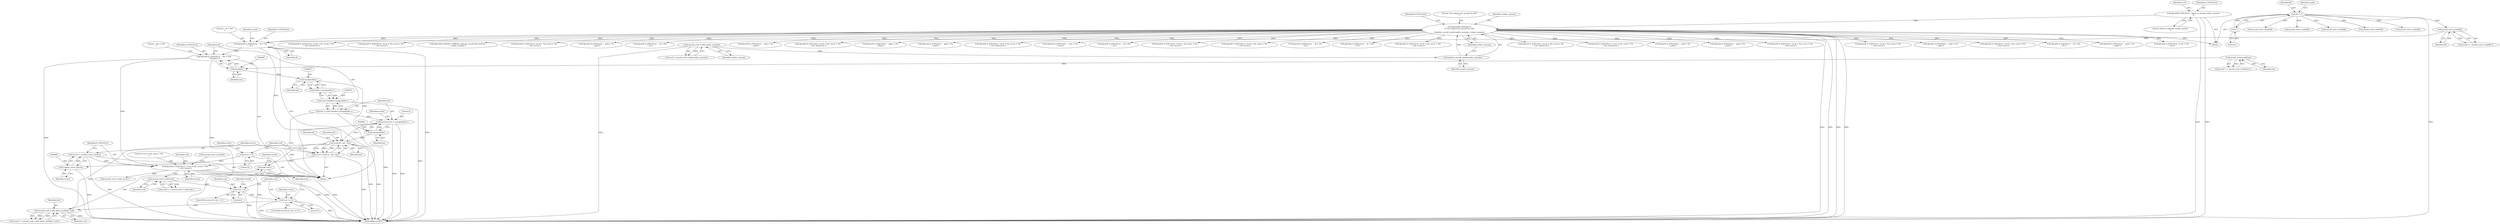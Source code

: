 digraph "0_htcondor_5e5571d1a431eb3c61977b6dd6ec90186ef79867_4@API" {
"1000937" [label="(Call,free( buf ))"];
"1000893" [label="(Call,read( fd , buf , len))"];
"1000853" [label="(Call,dprintf( D_SYSCALLS, \"  fd = %d\n\", fd ))"];
"1000224" [label="(Call,dprintf(D_SYSCALLS,\n\t\t\"Got request for syscall %s (%d)\n\",\n\t\tshadow_syscall_name(condor_sysnum), condor_sysnum))"];
"1000158" [label="(Call,dprintf(D_SYSCALLS, \"About to decode condor_sysnum\n\"))"];
"1000227" [label="(Call,shadow_syscall_name(condor_sysnum))"];
"1000163" [label="(Call,syscall_sock->code(condor_sysnum))"];
"1000849" [label="(Call,syscall_sock->code(fd))"];
"1000120" [label="(Call,fd = -1)"];
"1000122" [label="(Call,-1)"];
"1000877" [label="(Call,memset( buf, 0, (unsigned)len ))"];
"1000869" [label="(Call,buf = (void *)malloc( (unsigned)len ))"];
"1000871" [label="(Call,(void *)malloc( (unsigned)len ))"];
"1000873" [label="(Call,malloc( (unsigned)len ))"];
"1000874" [label="(Call,(unsigned)len)"];
"1000866" [label="(Call,(long)len)"];
"1000859" [label="(Call,syscall_sock->code(len))"];
"1000880" [label="(Call,(unsigned)len)"];
"1000932" [label="(Call,syscall_sock->code_bytes_bool(buf, rval))"];
"1000926" [label="(Call,rval >= 0)"];
"1000915" [label="(Call,rval < 0)"];
"1000910" [label="(Call,syscall_sock->code(rval))"];
"1000902" [label="(Call,dprintf( D_SYSCALLS, \"\trval = %d, errno = %d\n\", rval, terrno ))"];
"1000863" [label="(Call,dprintf( D_SYSCALLS, \"  len = %ld\n\", (long)len ))"];
"1000891" [label="(Call,rval = read( fd , buf , len))"];
"1000897" [label="(Call,terrno = (condor_errno_t)errno)"];
"1000899" [label="(Call,(condor_errno_t)errno)"];
"1000888" [label="(Call,errno = 0)"];
"1000637" [label="(Call,dprintf( D_SYSCALLS, \"\trval = %d, errno = %d\n\", rval, terrno ))"];
"1001470" [label="(Call,dprintf( D_SYSCALLS, \"  path = %s\n\", path ))"];
"1000930" [label="(Call,result = ( syscall_sock->code_bytes_bool(buf, rval) ))"];
"1000910" [label="(Call,syscall_sock->code(rval))"];
"1000227" [label="(Call,shadow_syscall_name(condor_sysnum))"];
"1001538" [label="(Call,syscall_sock->code(fd))"];
"1000938" [label="(Identifier,buf)"];
"1001051" [label="(Call,syscall_sock->code(fd))"];
"1001339" [label="(Call,dprintf( D_SYSCALLS, \"\trval = %d, errno = %d\n\", rval, terrno ))"];
"1000878" [label="(Identifier,buf)"];
"1000884" [label="(Identifier,result)"];
"1000873" [label="(Call,malloc( (unsigned)len ))"];
"1000928" [label="(Literal,0)"];
"1000905" [label="(Identifier,rval)"];
"1000793" [label="(Call,dprintf( D_SYSCALLS, \"  fd = %d\n\", fd ))"];
"1000915" [label="(Call,rval < 0)"];
"1000161" [label="(Call,rval = syscall_sock->code(condor_sysnum))"];
"1000877" [label="(Call,memset( buf, 0, (unsigned)len ))"];
"1000374" [label="(Call,dprintf( D_SYSCALLS, \"\trval = %d, errno = %d\n\", rval, terrno ))"];
"1000107" [label="(Block,)"];
"1000908" [label="(Call,result = ( syscall_sock->code(rval) ))"];
"1000927" [label="(Identifier,rval)"];
"1002289" [label="(Call,dprintf( D_SYSCALLS, \"  path = %s\n\", path ))"];
"1001682" [label="(Call,dprintf( D_SYSCALLS, \"\trval = %d\n\", rval ))"];
"1000859" [label="(Call,syscall_sock->code(len))"];
"1001623" [label="(Call,dprintf( D_SYSCALLS, \"\trval = %d, errno = %d\n\", rval, (int)terrno ))"];
"1000865" [label="(Literal,\"  len = %ld\n\")"];
"1000921" [label="(Call,syscall_sock->code( terrno ))"];
"1000925" [label="(ControlStructure,if( rval >= 0 ))"];
"1000860" [label="(Identifier,len)"];
"1000856" [label="(Identifier,fd)"];
"1000937" [label="(Call,free( buf ))"];
"1000589" [label="(Call,dprintf( D_SYSCALLS, \"\trval = %d, errno = %d\n\", rval, terrno ))"];
"1002463" [label="(Call,dprintf(D_ALWAYS, \"ERROR: unknown syscall %d received\n\", condor_sysnum ))"];
"1000920" [label="(Identifier,result)"];
"1000441" [label="(Call,dprintf( D_SYSCALLS, \"\trval = %d, errno = %d\n\", rval, terrno ))"];
"1000902" [label="(Call,dprintf( D_SYSCALLS, \"\trval = %d, errno = %d\n\", rval, terrno ))"];
"1000789" [label="(Call,syscall_sock->code(fd))"];
"1000888" [label="(Call,errno = 0)"];
"1000940" [label="(Identifier,result)"];
"1000120" [label="(Call,fd = -1)"];
"1000845" [label="(Block,)"];
"1001141" [label="(Call,dprintf( D_SYSCALLS, \"  path = %s\n\", path ))"];
"1000225" [label="(Identifier,D_SYSCALLS)"];
"1000162" [label="(Identifier,rval)"];
"1000906" [label="(Identifier,terrno)"];
"1000903" [label="(Identifier,D_SYSCALLS)"];
"1000934" [label="(Identifier,rval)"];
"1000854" [label="(Identifier,D_SYSCALLS)"];
"1000160" [label="(Literal,\"About to decode condor_sysnum\n\")"];
"1000894" [label="(Identifier,fd)"];
"1000889" [label="(Identifier,errno)"];
"1000164" [label="(Identifier,condor_sysnum)"];
"1000880" [label="(Call,(unsigned)len)"];
"1000871" [label="(Call,(void *)malloc( (unsigned)len ))"];
"1000896" [label="(Identifier,len)"];
"1000121" [label="(Identifier,fd)"];
"1000931" [label="(Identifier,result)"];
"1000863" [label="(Call,dprintf( D_SYSCALLS, \"  len = %ld\n\", (long)len ))"];
"1001055" [label="(Call,dprintf( D_SYSCALLS, \"  fd = %d\n\", fd ))"];
"1000850" [label="(Identifier,fd)"];
"1000901" [label="(Identifier,errno)"];
"1002373" [label="(Call,dprintf( D_SYSCALLS, \"  path = %s\n\", path ))"];
"1001730" [label="(Call,dprintf( D_SYSCALLS, \"\trval = %d, errno = %d\n\", rval, (int)terrno ))"];
"1000916" [label="(Identifier,rval)"];
"1000677" [label="(Call,dprintf( D_SYSCALLS, \"  flags = %d\n\", flags ))"];
"1002472" [label="(MethodReturn,RET)"];
"1000857" [label="(Call,result = ( syscall_sock->code(len) ))"];
"1000917" [label="(Literal,0)"];
"1000907" [label="(Call,syscall_sock->encode())"];
"1000898" [label="(Identifier,terrno)"];
"1001380" [label="(Call,dprintf( D_SYSCALLS, \"  path = %s\n\", path ))"];
"1000932" [label="(Call,syscall_sock->code_bytes_bool(buf, rval))"];
"1000870" [label="(Identifier,buf)"];
"1000904" [label="(Literal,\"\trval = %d, errno = %d\n\")"];
"1000122" [label="(Call,-1)"];
"1000853" [label="(Call,dprintf( D_SYSCALLS, \"  fd = %d\n\", fd ))"];
"1000847" [label="(Call,result = ( syscall_sock->code(fd) ))"];
"1001885" [label="(Call,dprintf( D_SYSCALLS, \"\trval = %d, errno = %d\n\", rval, (int)terrno ))"];
"1000226" [label="(Literal,\"Got request for syscall %s (%d)\n\")"];
"1001225" [label="(Call,dprintf( D_SYSCALLS, \"  from = %s\n\", from ))"];
"1000159" [label="(Identifier,D_SYSCALLS)"];
"1000855" [label="(Literal,\"  fd = %d\n\")"];
"1000955" [label="(Call,dprintf( D_SYSCALLS, \"  fd = %d\n\", fd ))"];
"1000892" [label="(Identifier,rval)"];
"1000868" [label="(Identifier,len)"];
"1000893" [label="(Call,read( fd , buf , len))"];
"1000849" [label="(Call,syscall_sock->code(fd))"];
"1000864" [label="(Identifier,D_SYSCALLS)"];
"1000530" [label="(Call,dprintf( D_SYSCALLS, \"\trval = %d, errno = %d\n\", rval, terrno ))"];
"1000951" [label="(Call,syscall_sock->code(fd))"];
"1000890" [label="(Literal,0)"];
"1000319" [label="(Call,dprintf( D_SYSCALLS, \"\trval = %d, errno = %d\n\", rval, terrno ))"];
"1000914" [label="(ControlStructure,if( rval < 0 ))"];
"1000231" [label="(Identifier,condor_sysnum)"];
"1000876" [label="(Identifier,len)"];
"1002018" [label="(Call,dprintf( D_SYSCALLS, \"  fd = %d\n\", fd ))"];
"1000869" [label="(Call,buf = (void *)malloc( (unsigned)len ))"];
"1000933" [label="(Identifier,buf)"];
"1000158" [label="(Call,dprintf(D_SYSCALLS, \"About to decode condor_sysnum\n\"))"];
"1000126" [label="(Identifier,mode)"];
"1000926" [label="(Call,rval >= 0)"];
"1001542" [label="(Call,dprintf( D_SYSCALLS, \"  fs = %d\n\", fd ))"];
"1000228" [label="(Identifier,condor_sysnum)"];
"1000866" [label="(Call,(long)len)"];
"1000261" [label="(Call,dprintf( D_SYSCALLS, \"\trval = %d, errno = %d\n\", rval, terrno ))"];
"1000229" [label="(Identifier,condor_sysnum)"];
"1000163" [label="(Call,syscall_sock->code(condor_sysnum))"];
"1002014" [label="(Call,syscall_sock->code(fd))"];
"1001814" [label="(Call,dprintf( D_SYSCALLS, \"\trval = %d, errno = %d\n\", rval, (int)terrno ))"];
"1000224" [label="(Call,dprintf(D_SYSCALLS,\n\t\t\"Got request for syscall %s (%d)\n\",\n\t\tshadow_syscall_name(condor_sysnum), condor_sysnum))"];
"1000874" [label="(Call,(unsigned)len)"];
"1001961" [label="(Call,dprintf( D_SYSCALLS, \"\trval = %d, errno = %d\n\", rval, (int)terrno ))"];
"1000858" [label="(Identifier,result)"];
"1000879" [label="(Literal,0)"];
"1002112" [label="(Call,dprintf( D_SYSCALLS, \"  path = %s\n\", path ))"];
"1000895" [label="(Identifier,buf)"];
"1000891" [label="(Call,rval = read( fd , buf , len))"];
"1000882" [label="(Identifier,len)"];
"1000911" [label="(Identifier,rval)"];
"1000123" [label="(Literal,1)"];
"1000899" [label="(Call,(condor_errno_t)errno)"];
"1002215" [label="(Call,dprintf( D_SYSCALLS, \"  path = %s\n\", path ))"];
"1000897" [label="(Call,terrno = (condor_errno_t)errno)"];
"1000937" -> "1000845"  [label="AST: "];
"1000937" -> "1000938"  [label="CFG: "];
"1000938" -> "1000937"  [label="AST: "];
"1000940" -> "1000937"  [label="CFG: "];
"1000937" -> "1002472"  [label="DDG: "];
"1000893" -> "1000937"  [label="DDG: "];
"1000932" -> "1000937"  [label="DDG: "];
"1000893" -> "1000891"  [label="AST: "];
"1000893" -> "1000896"  [label="CFG: "];
"1000894" -> "1000893"  [label="AST: "];
"1000895" -> "1000893"  [label="AST: "];
"1000896" -> "1000893"  [label="AST: "];
"1000891" -> "1000893"  [label="CFG: "];
"1000893" -> "1002472"  [label="DDG: "];
"1000893" -> "1002472"  [label="DDG: "];
"1000893" -> "1000891"  [label="DDG: "];
"1000893" -> "1000891"  [label="DDG: "];
"1000893" -> "1000891"  [label="DDG: "];
"1000853" -> "1000893"  [label="DDG: "];
"1000877" -> "1000893"  [label="DDG: "];
"1000880" -> "1000893"  [label="DDG: "];
"1000893" -> "1000932"  [label="DDG: "];
"1000853" -> "1000845"  [label="AST: "];
"1000853" -> "1000856"  [label="CFG: "];
"1000854" -> "1000853"  [label="AST: "];
"1000855" -> "1000853"  [label="AST: "];
"1000856" -> "1000853"  [label="AST: "];
"1000858" -> "1000853"  [label="CFG: "];
"1000853" -> "1002472"  [label="DDG: "];
"1000224" -> "1000853"  [label="DDG: "];
"1000849" -> "1000853"  [label="DDG: "];
"1000853" -> "1000863"  [label="DDG: "];
"1000224" -> "1000107"  [label="AST: "];
"1000224" -> "1000229"  [label="CFG: "];
"1000225" -> "1000224"  [label="AST: "];
"1000226" -> "1000224"  [label="AST: "];
"1000227" -> "1000224"  [label="AST: "];
"1000229" -> "1000224"  [label="AST: "];
"1000231" -> "1000224"  [label="CFG: "];
"1000224" -> "1002472"  [label="DDG: "];
"1000224" -> "1002472"  [label="DDG: "];
"1000224" -> "1002472"  [label="DDG: "];
"1000224" -> "1002472"  [label="DDG: "];
"1000158" -> "1000224"  [label="DDG: "];
"1000227" -> "1000224"  [label="DDG: "];
"1000224" -> "1000261"  [label="DDG: "];
"1000224" -> "1000319"  [label="DDG: "];
"1000224" -> "1000374"  [label="DDG: "];
"1000224" -> "1000441"  [label="DDG: "];
"1000224" -> "1000530"  [label="DDG: "];
"1000224" -> "1000589"  [label="DDG: "];
"1000224" -> "1000637"  [label="DDG: "];
"1000224" -> "1000677"  [label="DDG: "];
"1000224" -> "1000793"  [label="DDG: "];
"1000224" -> "1000955"  [label="DDG: "];
"1000224" -> "1001055"  [label="DDG: "];
"1000224" -> "1001141"  [label="DDG: "];
"1000224" -> "1001225"  [label="DDG: "];
"1000224" -> "1001339"  [label="DDG: "];
"1000224" -> "1001380"  [label="DDG: "];
"1000224" -> "1001470"  [label="DDG: "];
"1000224" -> "1001542"  [label="DDG: "];
"1000224" -> "1001623"  [label="DDG: "];
"1000224" -> "1001682"  [label="DDG: "];
"1000224" -> "1001730"  [label="DDG: "];
"1000224" -> "1001814"  [label="DDG: "];
"1000224" -> "1001885"  [label="DDG: "];
"1000224" -> "1001961"  [label="DDG: "];
"1000224" -> "1002018"  [label="DDG: "];
"1000224" -> "1002112"  [label="DDG: "];
"1000224" -> "1002215"  [label="DDG: "];
"1000224" -> "1002289"  [label="DDG: "];
"1000224" -> "1002373"  [label="DDG: "];
"1000224" -> "1002463"  [label="DDG: "];
"1000158" -> "1000107"  [label="AST: "];
"1000158" -> "1000160"  [label="CFG: "];
"1000159" -> "1000158"  [label="AST: "];
"1000160" -> "1000158"  [label="AST: "];
"1000162" -> "1000158"  [label="CFG: "];
"1000158" -> "1002472"  [label="DDG: "];
"1000158" -> "1002472"  [label="DDG: "];
"1000227" -> "1000228"  [label="CFG: "];
"1000228" -> "1000227"  [label="AST: "];
"1000229" -> "1000227"  [label="CFG: "];
"1000163" -> "1000227"  [label="DDG: "];
"1000163" -> "1000161"  [label="AST: "];
"1000163" -> "1000164"  [label="CFG: "];
"1000164" -> "1000163"  [label="AST: "];
"1000161" -> "1000163"  [label="CFG: "];
"1000163" -> "1002472"  [label="DDG: "];
"1000163" -> "1000161"  [label="DDG: "];
"1000849" -> "1000847"  [label="AST: "];
"1000849" -> "1000850"  [label="CFG: "];
"1000850" -> "1000849"  [label="AST: "];
"1000847" -> "1000849"  [label="CFG: "];
"1000849" -> "1000847"  [label="DDG: "];
"1000120" -> "1000849"  [label="DDG: "];
"1000120" -> "1000107"  [label="AST: "];
"1000120" -> "1000122"  [label="CFG: "];
"1000121" -> "1000120"  [label="AST: "];
"1000122" -> "1000120"  [label="AST: "];
"1000126" -> "1000120"  [label="CFG: "];
"1000120" -> "1002472"  [label="DDG: "];
"1000122" -> "1000120"  [label="DDG: "];
"1000120" -> "1000789"  [label="DDG: "];
"1000120" -> "1000951"  [label="DDG: "];
"1000120" -> "1001051"  [label="DDG: "];
"1000120" -> "1001538"  [label="DDG: "];
"1000120" -> "1002014"  [label="DDG: "];
"1000122" -> "1000123"  [label="CFG: "];
"1000123" -> "1000122"  [label="AST: "];
"1000877" -> "1000845"  [label="AST: "];
"1000877" -> "1000880"  [label="CFG: "];
"1000878" -> "1000877"  [label="AST: "];
"1000879" -> "1000877"  [label="AST: "];
"1000880" -> "1000877"  [label="AST: "];
"1000884" -> "1000877"  [label="CFG: "];
"1000877" -> "1002472"  [label="DDG: "];
"1000877" -> "1002472"  [label="DDG: "];
"1000869" -> "1000877"  [label="DDG: "];
"1000880" -> "1000877"  [label="DDG: "];
"1000869" -> "1000845"  [label="AST: "];
"1000869" -> "1000871"  [label="CFG: "];
"1000870" -> "1000869"  [label="AST: "];
"1000871" -> "1000869"  [label="AST: "];
"1000878" -> "1000869"  [label="CFG: "];
"1000869" -> "1002472"  [label="DDG: "];
"1000871" -> "1000869"  [label="DDG: "];
"1000871" -> "1000873"  [label="CFG: "];
"1000872" -> "1000871"  [label="AST: "];
"1000873" -> "1000871"  [label="AST: "];
"1000871" -> "1002472"  [label="DDG: "];
"1000873" -> "1000871"  [label="DDG: "];
"1000873" -> "1000874"  [label="CFG: "];
"1000874" -> "1000873"  [label="AST: "];
"1000874" -> "1000873"  [label="DDG: "];
"1000874" -> "1000876"  [label="CFG: "];
"1000875" -> "1000874"  [label="AST: "];
"1000876" -> "1000874"  [label="AST: "];
"1000866" -> "1000874"  [label="DDG: "];
"1000874" -> "1000880"  [label="DDG: "];
"1000866" -> "1000863"  [label="AST: "];
"1000866" -> "1000868"  [label="CFG: "];
"1000867" -> "1000866"  [label="AST: "];
"1000868" -> "1000866"  [label="AST: "];
"1000863" -> "1000866"  [label="CFG: "];
"1000866" -> "1000863"  [label="DDG: "];
"1000859" -> "1000866"  [label="DDG: "];
"1000859" -> "1000857"  [label="AST: "];
"1000859" -> "1000860"  [label="CFG: "];
"1000860" -> "1000859"  [label="AST: "];
"1000857" -> "1000859"  [label="CFG: "];
"1000859" -> "1000857"  [label="DDG: "];
"1000880" -> "1000882"  [label="CFG: "];
"1000881" -> "1000880"  [label="AST: "];
"1000882" -> "1000880"  [label="AST: "];
"1000932" -> "1000930"  [label="AST: "];
"1000932" -> "1000934"  [label="CFG: "];
"1000933" -> "1000932"  [label="AST: "];
"1000934" -> "1000932"  [label="AST: "];
"1000930" -> "1000932"  [label="CFG: "];
"1000932" -> "1002472"  [label="DDG: "];
"1000932" -> "1000930"  [label="DDG: "];
"1000932" -> "1000930"  [label="DDG: "];
"1000926" -> "1000932"  [label="DDG: "];
"1000926" -> "1000925"  [label="AST: "];
"1000926" -> "1000928"  [label="CFG: "];
"1000927" -> "1000926"  [label="AST: "];
"1000928" -> "1000926"  [label="AST: "];
"1000931" -> "1000926"  [label="CFG: "];
"1000938" -> "1000926"  [label="CFG: "];
"1000926" -> "1002472"  [label="DDG: "];
"1000926" -> "1002472"  [label="DDG: "];
"1000915" -> "1000926"  [label="DDG: "];
"1000915" -> "1000914"  [label="AST: "];
"1000915" -> "1000917"  [label="CFG: "];
"1000916" -> "1000915"  [label="AST: "];
"1000917" -> "1000915"  [label="AST: "];
"1000920" -> "1000915"  [label="CFG: "];
"1000927" -> "1000915"  [label="CFG: "];
"1000915" -> "1002472"  [label="DDG: "];
"1000910" -> "1000915"  [label="DDG: "];
"1000910" -> "1000908"  [label="AST: "];
"1000910" -> "1000911"  [label="CFG: "];
"1000911" -> "1000910"  [label="AST: "];
"1000908" -> "1000910"  [label="CFG: "];
"1000910" -> "1000908"  [label="DDG: "];
"1000902" -> "1000910"  [label="DDG: "];
"1000902" -> "1000845"  [label="AST: "];
"1000902" -> "1000906"  [label="CFG: "];
"1000903" -> "1000902"  [label="AST: "];
"1000904" -> "1000902"  [label="AST: "];
"1000905" -> "1000902"  [label="AST: "];
"1000906" -> "1000902"  [label="AST: "];
"1000907" -> "1000902"  [label="CFG: "];
"1000902" -> "1002472"  [label="DDG: "];
"1000902" -> "1002472"  [label="DDG: "];
"1000902" -> "1002472"  [label="DDG: "];
"1000863" -> "1000902"  [label="DDG: "];
"1000891" -> "1000902"  [label="DDG: "];
"1000897" -> "1000902"  [label="DDG: "];
"1000902" -> "1000921"  [label="DDG: "];
"1000863" -> "1000845"  [label="AST: "];
"1000864" -> "1000863"  [label="AST: "];
"1000865" -> "1000863"  [label="AST: "];
"1000870" -> "1000863"  [label="CFG: "];
"1000863" -> "1002472"  [label="DDG: "];
"1000863" -> "1002472"  [label="DDG: "];
"1000891" -> "1000845"  [label="AST: "];
"1000892" -> "1000891"  [label="AST: "];
"1000898" -> "1000891"  [label="CFG: "];
"1000891" -> "1002472"  [label="DDG: "];
"1000897" -> "1000845"  [label="AST: "];
"1000897" -> "1000899"  [label="CFG: "];
"1000898" -> "1000897"  [label="AST: "];
"1000899" -> "1000897"  [label="AST: "];
"1000903" -> "1000897"  [label="CFG: "];
"1000897" -> "1002472"  [label="DDG: "];
"1000899" -> "1000897"  [label="DDG: "];
"1000899" -> "1000901"  [label="CFG: "];
"1000900" -> "1000899"  [label="AST: "];
"1000901" -> "1000899"  [label="AST: "];
"1000899" -> "1002472"  [label="DDG: "];
"1000888" -> "1000899"  [label="DDG: "];
"1000888" -> "1000845"  [label="AST: "];
"1000888" -> "1000890"  [label="CFG: "];
"1000889" -> "1000888"  [label="AST: "];
"1000890" -> "1000888"  [label="AST: "];
"1000892" -> "1000888"  [label="CFG: "];
}
